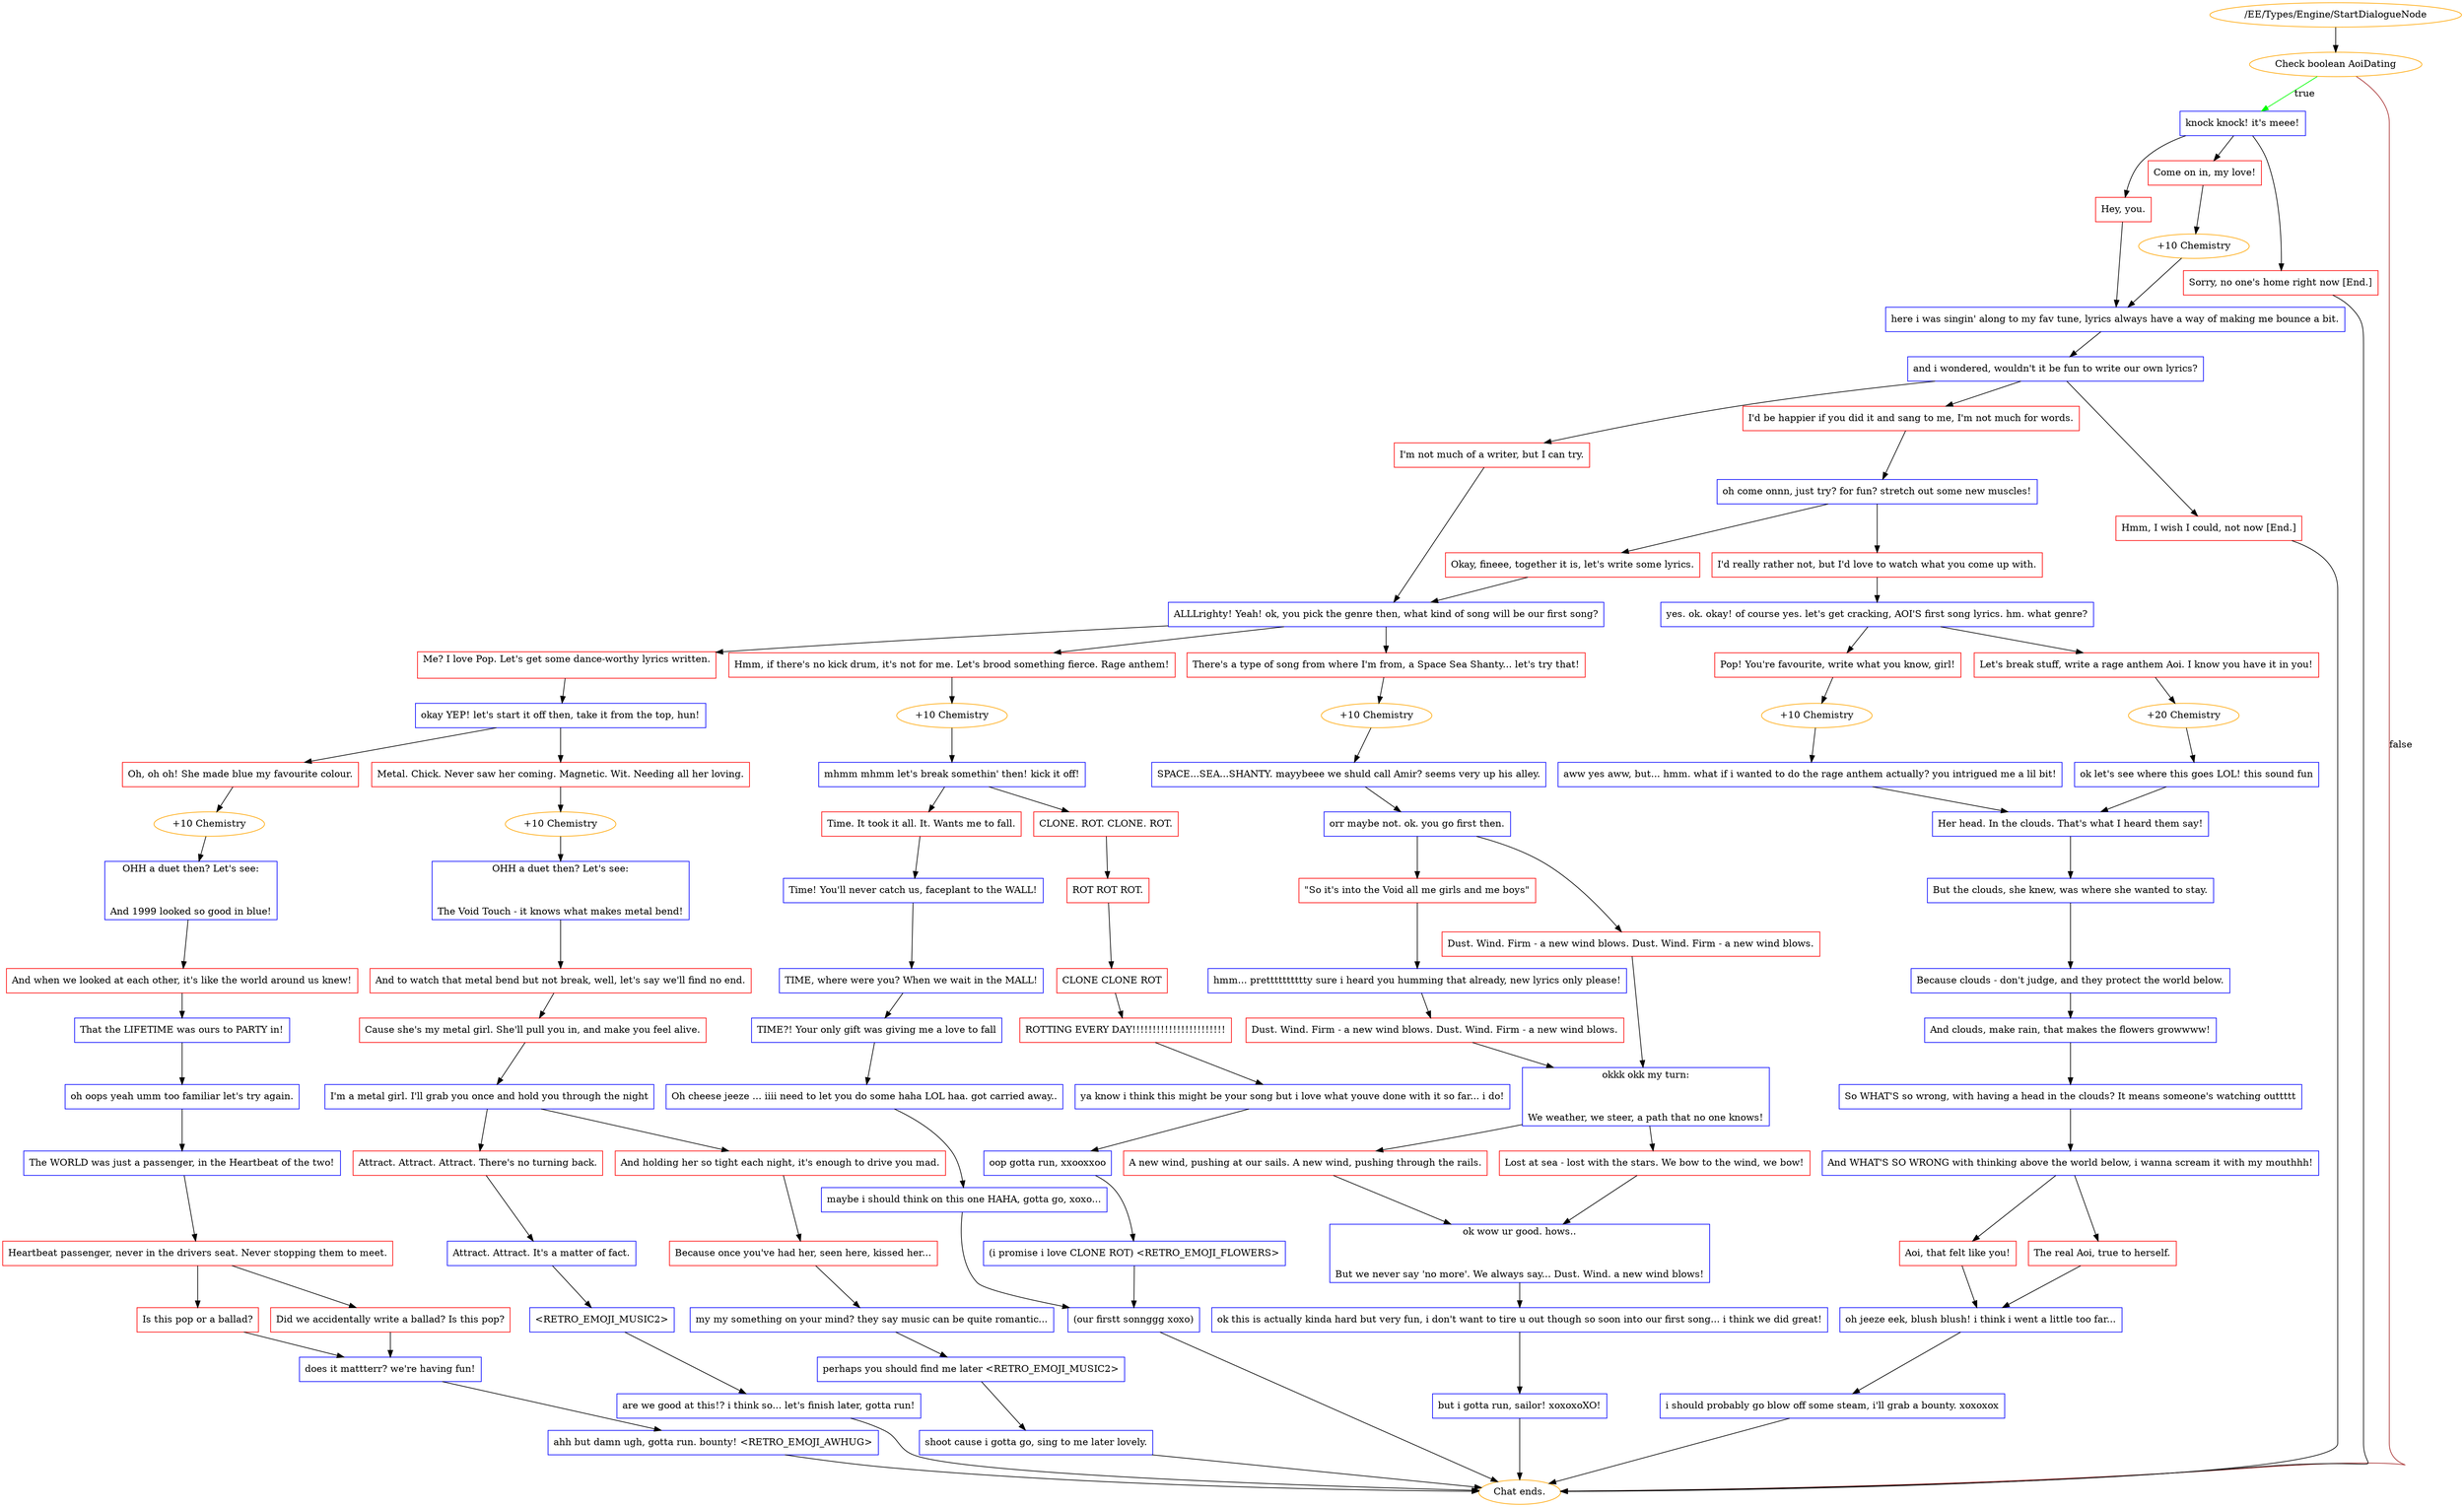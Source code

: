 digraph {
	1440 [label="/EE/Types/Engine/StartDialogueNode",color=orange];
		1440 -> 3835;
	3835 [label="Check boolean AoiDating",color=orange];
		3835 -> 1443 [label=true,color=green];
		3835 -> "Chat ends." [label=false,color=brown];
	1443 [label="knock knock! it's meee!",shape=box,color=blue];
		1443 -> 1444;
		1443 -> 1445;
		1443 -> 1446;
	"Chat ends." [color=orange];
	1444 [label="Hey, you.",shape=box,color=red];
		1444 -> 1449;
	1445 [label="Come on in, my love!",shape=box,color=red];
		1445 -> 1447;
	1446 [label="Sorry, no one's home right now [End.]",shape=box,color=red];
		1446 -> "Chat ends.";
	1449 [label="here i was singin' along to my fav tune, lyrics always have a way of making me bounce a bit.",shape=box,color=blue];
		1449 -> 1450;
	1447 [label="+10 Chemistry",color=orange];
		1447 -> 1449;
	"Chat ends." [color=orange];
	1450 [label="and i wondered, wouldn't it be fun to write our own lyrics?",shape=box,color=blue];
		1450 -> 1451;
		1450 -> 1452;
		1450 -> 1453;
	1451 [label="I'm not much of a writer, but I can try.",shape=box,color=red];
		1451 -> 1458;
	1452 [label="I'd be happier if you did it and sang to me, I'm not much for words.",shape=box,color=red];
		1452 -> 1455;
	1453 [label="Hmm, I wish I could, not now [End.]",shape=box,color=red];
		1453 -> "Chat ends.";
	1458 [label="ALLLrighty! Yeah! ok, you pick the genre then, what kind of song will be our first song?",shape=box,color=blue];
		1458 -> 1460;
		1458 -> 1461;
		1458 -> 1462;
	1455 [label="oh come onnn, just try? for fun? stretch out some new muscles!",shape=box,color=blue];
		1455 -> 1456;
		1455 -> 1457;
	"Chat ends." [color=orange];
	1460 [label="Me? I love Pop. Let's get some dance-worthy lyrics written.
",shape=box,color=red];
		1460 -> 1512;
	1461 [label="Hmm, if there's no kick drum, it's not for me. Let's brood something fierce. Rage anthem!",shape=box,color=red];
		1461 -> 1465;
	1462 [label="There's a type of song from where I'm from, a Space Sea Shanty... let's try that!",shape=box,color=red];
		1462 -> 1466;
	1456 [label="Okay, fineee, together it is, let's write some lyrics.",shape=box,color=red];
		1456 -> 1458;
	1457 [label="I'd really rather not, but I'd love to watch what you come up with.",shape=box,color=red];
		1457 -> 1459;
	1512 [label="okay YEP! let's start it off then, take it from the top, hun!",shape=box,color=blue];
		1512 -> 1513;
		1512 -> 1514;
	1465 [label="+10 Chemistry",color=orange];
		1465 -> 1469;
	1466 [label="+10 Chemistry",color=orange];
		1466 -> 1470;
	1459 [label="yes. ok. okay! of course yes. let's get cracking, AOI'S first song lyrics. hm. what genre?",shape=box,color=blue];
		1459 -> 1463;
		1459 -> 1464;
	1513 [label="Oh, oh oh! She made blue my favourite colour.",shape=box,color=red];
		1513 -> 1515;
	1514 [label="Metal. Chick. Never saw her coming. Magnetic. Wit. Needing all her loving.",shape=box,color=red];
		1514 -> 1516;
	1469 [label="mhmm mhmm let's break somethin' then! kick it off!",shape=box,color=blue];
		1469 -> 1497;
		1469 -> 1498;
	1470 [label="SPACE...SEA...SHANTY. mayybeee we shuld call Amir? seems very up his alley.",shape=box,color=blue];
		1470 -> 1484;
	1463 [label="Pop! You're favourite, write what you know, girl!",shape=box,color=red];
		1463 -> 1467;
	1464 [label="Let's break stuff, write a rage anthem Aoi. I know you have it in you!",shape=box,color=red];
		1464 -> 1468;
	1515 [label="+10 Chemistry",color=orange];
		1515 -> 1517;
	1516 [label="+10 Chemistry",color=orange];
		1516 -> 1518;
	1497 [label="Time. It took it all. It. Wants me to fall.",shape=box,color=red];
		1497 -> 1499;
	1498 [label="CLONE. ROT. CLONE. ROT.",shape=box,color=red];
		1498 -> 1500;
	1484 [label="orr maybe not. ok. you go first then.",shape=box,color=blue];
		1484 -> 1485;
		1484 -> 1486;
	1467 [label="+10 Chemistry",color=orange];
		1467 -> 1471;
	1468 [label="+20 Chemistry",color=orange];
		1468 -> 1472;
	1517 [label="OHH a duet then? Let's see:

And 1999 looked so good in blue!",shape=box,color=blue];
		1517 -> 1519;
	1518 [label="OHH a duet then? Let's see:

The Void Touch - it knows what makes metal bend!",shape=box,color=blue];
		1518 -> 1520;
	1499 [label="Time! You'll never catch us, faceplant to the WALL!",shape=box,color=blue];
		1499 -> 1503;
	1500 [label="ROT ROT ROT.",shape=box,color=red];
		1500 -> 1501;
	1485 [label="\"So it's into the Void all me girls and me boys\"",shape=box,color=red];
		1485 -> 1487;
	1486 [label="Dust. Wind. Firm - a new wind blows. Dust. Wind. Firm - a new wind blows.",shape=box,color=red];
		1486 -> 1489;
	1471 [label="aww yes aww, but... hmm. what if i wanted to do the rage anthem actually? you intrigued me a lil bit!",shape=box,color=blue];
		1471 -> 1473;
	1472 [label="ok let's see where this goes LOL! this sound fun",shape=box,color=blue];
		1472 -> 1473;
	1519 [label="And when we looked at each other, it's like the world around us knew!",shape=box,color=red];
		1519 -> 1521;
	1520 [label="And to watch that metal bend but not break, well, let's say we'll find no end.",shape=box,color=red];
		1520 -> 1522;
	1503 [label="TIME, where were you? When we wait in the MALL!",shape=box,color=blue];
		1503 -> 1504;
	1501 [label="CLONE CLONE ROT",shape=box,color=red];
		1501 -> 1502;
	1487 [label="hmm... pretttttttttty sure i heard you humming that already, new lyrics only please!",shape=box,color=blue];
		1487 -> 1488;
	1489 [label="okkk okk my turn:

We weather, we steer, a path that no one knows!",shape=box,color=blue];
		1489 -> 1490;
		1489 -> 1491;
	1473 [label="Her head. In the clouds. That's what I heard them say!",shape=box,color=blue];
		1473 -> 1474;
	1521 [label="That the LIFETIME was ours to PARTY in!",shape=box,color=blue];
		1521 -> 1523;
	1522 [label="Cause she's my metal girl. She'll pull you in, and make you feel alive.",shape=box,color=red];
		1522 -> 1531;
	1504 [label="TIME?! Your only gift was giving me a love to fall",shape=box,color=blue];
		1504 -> 1505;
	1502 [label="ROTTING EVERY DAY!!!!!!!!!!!!!!!!!!!!!!!",shape=box,color=red];
		1502 -> 1507;
	1488 [label="Dust. Wind. Firm - a new wind blows. Dust. Wind. Firm - a new wind blows.",shape=box,color=red];
		1488 -> 1489;
	1490 [label="A new wind, pushing at our sails. A new wind, pushing through the rails.",shape=box,color=red];
		1490 -> 1493;
	1491 [label="Lost at sea - lost with the stars. We bow to the wind, we bow!",shape=box,color=red];
		1491 -> 1493;
	1474 [label="But the clouds, she knew, was where she wanted to stay.",shape=box,color=blue];
		1474 -> 1475;
	1523 [label="oh oops yeah umm too familiar let's try again.",shape=box,color=blue];
		1523 -> 1524;
	1531 [label="I'm a metal girl. I'll grab you once and hold you through the night",shape=box,color=blue];
		1531 -> 1533;
		1531 -> 1532;
	1505 [label="Oh cheese jeeze ... iiii need to let you do some haha LOL haa. got carried away..",shape=box,color=blue];
		1505 -> 1506;
	1507 [label="ya know i think this might be your song but i love what youve done with it so far... i do!",shape=box,color=blue];
		1507 -> 1508;
	1493 [label="ok wow ur good. hows..

But we never say 'no more'. We always say... Dust. Wind. a new wind blows!",shape=box,color=blue];
		1493 -> 1494;
	1475 [label="Because clouds - don't judge, and they protect the world below.",shape=box,color=blue];
		1475 -> 1476;
	1524 [label="The WORLD was just a passenger, in the Heartbeat of the two!",shape=box,color=blue];
		1524 -> 1525;
	1533 [label="Attract. Attract. Attract. There's no turning back.",shape=box,color=red];
		1533 -> 1534;
	1532 [label="And holding her so tight each night, it's enough to drive you mad.",shape=box,color=red];
		1532 -> 1535;
	1506 [label="maybe i should think on this one HAHA, gotta go, xoxo...",shape=box,color=blue];
		1506 -> 1510;
	1508 [label="oop gotta run, xxooxxoo",shape=box,color=blue];
		1508 -> 1509;
	1494 [label="ok this is actually kinda hard but very fun, i don't want to tire u out though so soon into our first song... i think we did great!",shape=box,color=blue];
		1494 -> 1495;
	1476 [label="And clouds, make rain, that makes the flowers growwww!",shape=box,color=blue];
		1476 -> 1477;
	1525 [label="Heartbeat passenger, never in the drivers seat. Never stopping them to meet.",shape=box,color=red];
		1525 -> 1527;
		1525 -> 1526;
	1534 [label="Attract. Attract. It's a matter of fact.",shape=box,color=blue];
		1534 -> 1536;
	1535 [label="Because once you've had her, seen here, kissed her...",shape=box,color=red];
		1535 -> 1537;
	1510 [label="(our firstt sonnggg xoxo)",shape=box,color=blue];
		1510 -> "Chat ends.";
	1509 [label="(i promise i love CLONE ROT) <RETRO_EMOJI_FLOWERS>",shape=box,color=blue];
		1509 -> 1510;
	1495 [label="but i gotta run, sailor! xoxoxoXO!",shape=box,color=blue];
		1495 -> "Chat ends.";
	1477 [label="So WHAT'S so wrong, with having a head in the clouds? It means someone's watching outtttt",shape=box,color=blue];
		1477 -> 1478;
	1527 [label="Is this pop or a ballad?",shape=box,color=red];
		1527 -> 1528;
	1526 [label="Did we accidentally write a ballad? Is this pop?",shape=box,color=red];
		1526 -> 1528;
	1536 [label="<RETRO_EMOJI_MUSIC2>",shape=box,color=blue];
		1536 -> 1538;
	1537 [label="my my something on your mind? they say music can be quite romantic...",shape=box,color=blue];
		1537 -> 1539;
	"Chat ends." [color=orange];
	"Chat ends." [color=orange];
	1478 [label="And WHAT'S SO WRONG with thinking above the world below, i wanna scream it with my mouthhh!",shape=box,color=blue];
		1478 -> 1479;
		1478 -> 1480;
	1528 [label="does it mattterr? we're having fun!",shape=box,color=blue];
		1528 -> 1529;
	1538 [label="are we good at this!? i think so... let's finish later, gotta run!",shape=box,color=blue];
		1538 -> "Chat ends.";
	1539 [label="perhaps you should find me later <RETRO_EMOJI_MUSIC2>",shape=box,color=blue];
		1539 -> 1540;
	1479 [label="Aoi, that felt like you!",shape=box,color=red];
		1479 -> 1481;
	1480 [label="The real Aoi, true to herself.",shape=box,color=red];
		1480 -> 1481;
	1529 [label="ahh but damn ugh, gotta run. bounty! <RETRO_EMOJI_AWHUG>",shape=box,color=blue];
		1529 -> "Chat ends.";
	"Chat ends." [color=orange];
	1540 [label="shoot cause i gotta go, sing to me later lovely.",shape=box,color=blue];
		1540 -> "Chat ends.";
	1481 [label="oh jeeze eek, blush blush! i think i went a little too far...",shape=box,color=blue];
		1481 -> 1482;
	"Chat ends." [color=orange];
	"Chat ends." [color=orange];
	1482 [label="i should probably go blow off some steam, i'll grab a bounty. xoxoxox",shape=box,color=blue];
		1482 -> "Chat ends.";
	"Chat ends." [color=orange];
}